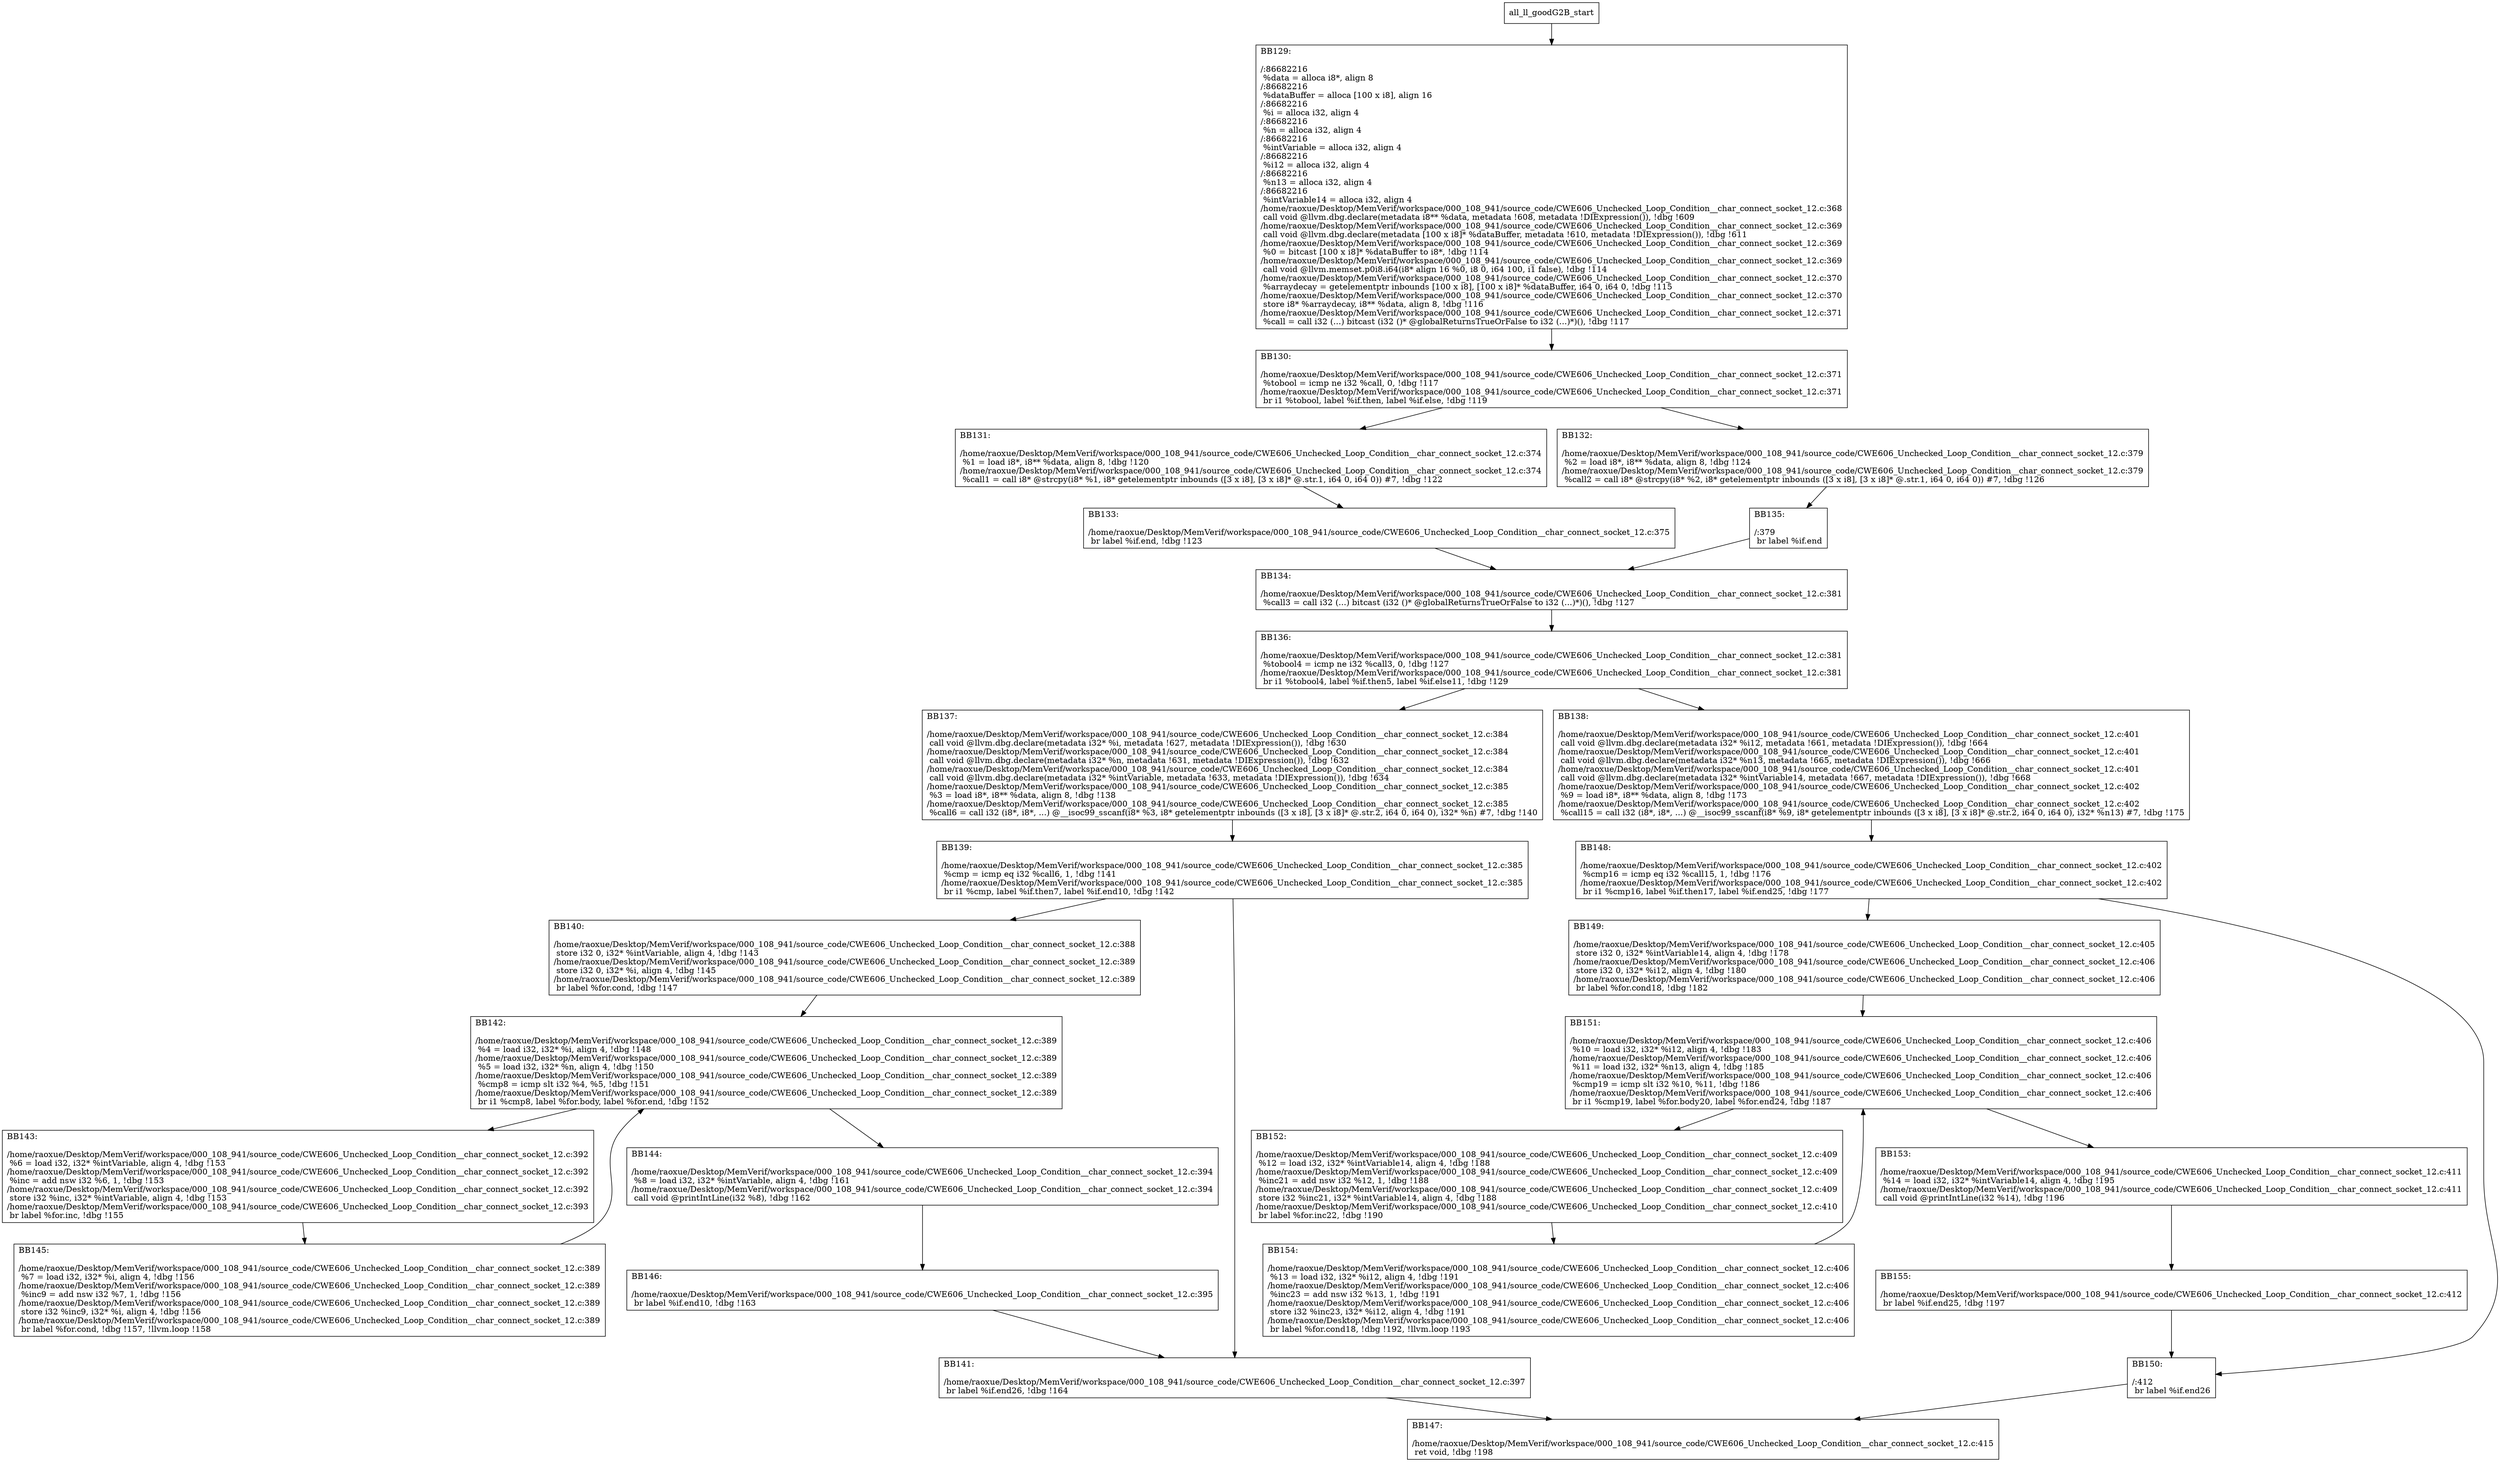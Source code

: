 digraph "CFG for'all_ll_goodG2B' function" {
	BBall_ll_goodG2B_start[shape=record,label="{all_ll_goodG2B_start}"];
	BBall_ll_goodG2B_start-> all_ll_goodG2BBB129;
	all_ll_goodG2BBB129 [shape=record, label="{BB129:\l\l/:86682216\l
  %data = alloca i8*, align 8\l
/:86682216\l
  %dataBuffer = alloca [100 x i8], align 16\l
/:86682216\l
  %i = alloca i32, align 4\l
/:86682216\l
  %n = alloca i32, align 4\l
/:86682216\l
  %intVariable = alloca i32, align 4\l
/:86682216\l
  %i12 = alloca i32, align 4\l
/:86682216\l
  %n13 = alloca i32, align 4\l
/:86682216\l
  %intVariable14 = alloca i32, align 4\l
/home/raoxue/Desktop/MemVerif/workspace/000_108_941/source_code/CWE606_Unchecked_Loop_Condition__char_connect_socket_12.c:368\l
  call void @llvm.dbg.declare(metadata i8** %data, metadata !608, metadata !DIExpression()), !dbg !609\l
/home/raoxue/Desktop/MemVerif/workspace/000_108_941/source_code/CWE606_Unchecked_Loop_Condition__char_connect_socket_12.c:369\l
  call void @llvm.dbg.declare(metadata [100 x i8]* %dataBuffer, metadata !610, metadata !DIExpression()), !dbg !611\l
/home/raoxue/Desktop/MemVerif/workspace/000_108_941/source_code/CWE606_Unchecked_Loop_Condition__char_connect_socket_12.c:369\l
  %0 = bitcast [100 x i8]* %dataBuffer to i8*, !dbg !114\l
/home/raoxue/Desktop/MemVerif/workspace/000_108_941/source_code/CWE606_Unchecked_Loop_Condition__char_connect_socket_12.c:369\l
  call void @llvm.memset.p0i8.i64(i8* align 16 %0, i8 0, i64 100, i1 false), !dbg !114\l
/home/raoxue/Desktop/MemVerif/workspace/000_108_941/source_code/CWE606_Unchecked_Loop_Condition__char_connect_socket_12.c:370\l
  %arraydecay = getelementptr inbounds [100 x i8], [100 x i8]* %dataBuffer, i64 0, i64 0, !dbg !115\l
/home/raoxue/Desktop/MemVerif/workspace/000_108_941/source_code/CWE606_Unchecked_Loop_Condition__char_connect_socket_12.c:370\l
  store i8* %arraydecay, i8** %data, align 8, !dbg !116\l
/home/raoxue/Desktop/MemVerif/workspace/000_108_941/source_code/CWE606_Unchecked_Loop_Condition__char_connect_socket_12.c:371\l
  %call = call i32 (...) bitcast (i32 ()* @globalReturnsTrueOrFalse to i32 (...)*)(), !dbg !117\l
}"];
	all_ll_goodG2BBB129-> all_ll_goodG2BBB130;
	all_ll_goodG2BBB130 [shape=record, label="{BB130:\l\l/home/raoxue/Desktop/MemVerif/workspace/000_108_941/source_code/CWE606_Unchecked_Loop_Condition__char_connect_socket_12.c:371\l
  %tobool = icmp ne i32 %call, 0, !dbg !117\l
/home/raoxue/Desktop/MemVerif/workspace/000_108_941/source_code/CWE606_Unchecked_Loop_Condition__char_connect_socket_12.c:371\l
  br i1 %tobool, label %if.then, label %if.else, !dbg !119\l
}"];
	all_ll_goodG2BBB130-> all_ll_goodG2BBB131;
	all_ll_goodG2BBB130-> all_ll_goodG2BBB132;
	all_ll_goodG2BBB131 [shape=record, label="{BB131:\l\l/home/raoxue/Desktop/MemVerif/workspace/000_108_941/source_code/CWE606_Unchecked_Loop_Condition__char_connect_socket_12.c:374\l
  %1 = load i8*, i8** %data, align 8, !dbg !120\l
/home/raoxue/Desktop/MemVerif/workspace/000_108_941/source_code/CWE606_Unchecked_Loop_Condition__char_connect_socket_12.c:374\l
  %call1 = call i8* @strcpy(i8* %1, i8* getelementptr inbounds ([3 x i8], [3 x i8]* @.str.1, i64 0, i64 0)) #7, !dbg !122\l
}"];
	all_ll_goodG2BBB131-> all_ll_goodG2BBB133;
	all_ll_goodG2BBB133 [shape=record, label="{BB133:\l\l/home/raoxue/Desktop/MemVerif/workspace/000_108_941/source_code/CWE606_Unchecked_Loop_Condition__char_connect_socket_12.c:375\l
  br label %if.end, !dbg !123\l
}"];
	all_ll_goodG2BBB133-> all_ll_goodG2BBB134;
	all_ll_goodG2BBB132 [shape=record, label="{BB132:\l\l/home/raoxue/Desktop/MemVerif/workspace/000_108_941/source_code/CWE606_Unchecked_Loop_Condition__char_connect_socket_12.c:379\l
  %2 = load i8*, i8** %data, align 8, !dbg !124\l
/home/raoxue/Desktop/MemVerif/workspace/000_108_941/source_code/CWE606_Unchecked_Loop_Condition__char_connect_socket_12.c:379\l
  %call2 = call i8* @strcpy(i8* %2, i8* getelementptr inbounds ([3 x i8], [3 x i8]* @.str.1, i64 0, i64 0)) #7, !dbg !126\l
}"];
	all_ll_goodG2BBB132-> all_ll_goodG2BBB135;
	all_ll_goodG2BBB135 [shape=record, label="{BB135:\l\l/:379\l
  br label %if.end\l
}"];
	all_ll_goodG2BBB135-> all_ll_goodG2BBB134;
	all_ll_goodG2BBB134 [shape=record, label="{BB134:\l\l/home/raoxue/Desktop/MemVerif/workspace/000_108_941/source_code/CWE606_Unchecked_Loop_Condition__char_connect_socket_12.c:381\l
  %call3 = call i32 (...) bitcast (i32 ()* @globalReturnsTrueOrFalse to i32 (...)*)(), !dbg !127\l
}"];
	all_ll_goodG2BBB134-> all_ll_goodG2BBB136;
	all_ll_goodG2BBB136 [shape=record, label="{BB136:\l\l/home/raoxue/Desktop/MemVerif/workspace/000_108_941/source_code/CWE606_Unchecked_Loop_Condition__char_connect_socket_12.c:381\l
  %tobool4 = icmp ne i32 %call3, 0, !dbg !127\l
/home/raoxue/Desktop/MemVerif/workspace/000_108_941/source_code/CWE606_Unchecked_Loop_Condition__char_connect_socket_12.c:381\l
  br i1 %tobool4, label %if.then5, label %if.else11, !dbg !129\l
}"];
	all_ll_goodG2BBB136-> all_ll_goodG2BBB137;
	all_ll_goodG2BBB136-> all_ll_goodG2BBB138;
	all_ll_goodG2BBB137 [shape=record, label="{BB137:\l\l/home/raoxue/Desktop/MemVerif/workspace/000_108_941/source_code/CWE606_Unchecked_Loop_Condition__char_connect_socket_12.c:384\l
  call void @llvm.dbg.declare(metadata i32* %i, metadata !627, metadata !DIExpression()), !dbg !630\l
/home/raoxue/Desktop/MemVerif/workspace/000_108_941/source_code/CWE606_Unchecked_Loop_Condition__char_connect_socket_12.c:384\l
  call void @llvm.dbg.declare(metadata i32* %n, metadata !631, metadata !DIExpression()), !dbg !632\l
/home/raoxue/Desktop/MemVerif/workspace/000_108_941/source_code/CWE606_Unchecked_Loop_Condition__char_connect_socket_12.c:384\l
  call void @llvm.dbg.declare(metadata i32* %intVariable, metadata !633, metadata !DIExpression()), !dbg !634\l
/home/raoxue/Desktop/MemVerif/workspace/000_108_941/source_code/CWE606_Unchecked_Loop_Condition__char_connect_socket_12.c:385\l
  %3 = load i8*, i8** %data, align 8, !dbg !138\l
/home/raoxue/Desktop/MemVerif/workspace/000_108_941/source_code/CWE606_Unchecked_Loop_Condition__char_connect_socket_12.c:385\l
  %call6 = call i32 (i8*, i8*, ...) @__isoc99_sscanf(i8* %3, i8* getelementptr inbounds ([3 x i8], [3 x i8]* @.str.2, i64 0, i64 0), i32* %n) #7, !dbg !140\l
}"];
	all_ll_goodG2BBB137-> all_ll_goodG2BBB139;
	all_ll_goodG2BBB139 [shape=record, label="{BB139:\l\l/home/raoxue/Desktop/MemVerif/workspace/000_108_941/source_code/CWE606_Unchecked_Loop_Condition__char_connect_socket_12.c:385\l
  %cmp = icmp eq i32 %call6, 1, !dbg !141\l
/home/raoxue/Desktop/MemVerif/workspace/000_108_941/source_code/CWE606_Unchecked_Loop_Condition__char_connect_socket_12.c:385\l
  br i1 %cmp, label %if.then7, label %if.end10, !dbg !142\l
}"];
	all_ll_goodG2BBB139-> all_ll_goodG2BBB140;
	all_ll_goodG2BBB139-> all_ll_goodG2BBB141;
	all_ll_goodG2BBB140 [shape=record, label="{BB140:\l\l/home/raoxue/Desktop/MemVerif/workspace/000_108_941/source_code/CWE606_Unchecked_Loop_Condition__char_connect_socket_12.c:388\l
  store i32 0, i32* %intVariable, align 4, !dbg !143\l
/home/raoxue/Desktop/MemVerif/workspace/000_108_941/source_code/CWE606_Unchecked_Loop_Condition__char_connect_socket_12.c:389\l
  store i32 0, i32* %i, align 4, !dbg !145\l
/home/raoxue/Desktop/MemVerif/workspace/000_108_941/source_code/CWE606_Unchecked_Loop_Condition__char_connect_socket_12.c:389\l
  br label %for.cond, !dbg !147\l
}"];
	all_ll_goodG2BBB140-> all_ll_goodG2BBB142;
	all_ll_goodG2BBB142 [shape=record, label="{BB142:\l\l/home/raoxue/Desktop/MemVerif/workspace/000_108_941/source_code/CWE606_Unchecked_Loop_Condition__char_connect_socket_12.c:389\l
  %4 = load i32, i32* %i, align 4, !dbg !148\l
/home/raoxue/Desktop/MemVerif/workspace/000_108_941/source_code/CWE606_Unchecked_Loop_Condition__char_connect_socket_12.c:389\l
  %5 = load i32, i32* %n, align 4, !dbg !150\l
/home/raoxue/Desktop/MemVerif/workspace/000_108_941/source_code/CWE606_Unchecked_Loop_Condition__char_connect_socket_12.c:389\l
  %cmp8 = icmp slt i32 %4, %5, !dbg !151\l
/home/raoxue/Desktop/MemVerif/workspace/000_108_941/source_code/CWE606_Unchecked_Loop_Condition__char_connect_socket_12.c:389\l
  br i1 %cmp8, label %for.body, label %for.end, !dbg !152\l
}"];
	all_ll_goodG2BBB142-> all_ll_goodG2BBB143;
	all_ll_goodG2BBB142-> all_ll_goodG2BBB144;
	all_ll_goodG2BBB143 [shape=record, label="{BB143:\l\l/home/raoxue/Desktop/MemVerif/workspace/000_108_941/source_code/CWE606_Unchecked_Loop_Condition__char_connect_socket_12.c:392\l
  %6 = load i32, i32* %intVariable, align 4, !dbg !153\l
/home/raoxue/Desktop/MemVerif/workspace/000_108_941/source_code/CWE606_Unchecked_Loop_Condition__char_connect_socket_12.c:392\l
  %inc = add nsw i32 %6, 1, !dbg !153\l
/home/raoxue/Desktop/MemVerif/workspace/000_108_941/source_code/CWE606_Unchecked_Loop_Condition__char_connect_socket_12.c:392\l
  store i32 %inc, i32* %intVariable, align 4, !dbg !153\l
/home/raoxue/Desktop/MemVerif/workspace/000_108_941/source_code/CWE606_Unchecked_Loop_Condition__char_connect_socket_12.c:393\l
  br label %for.inc, !dbg !155\l
}"];
	all_ll_goodG2BBB143-> all_ll_goodG2BBB145;
	all_ll_goodG2BBB145 [shape=record, label="{BB145:\l\l/home/raoxue/Desktop/MemVerif/workspace/000_108_941/source_code/CWE606_Unchecked_Loop_Condition__char_connect_socket_12.c:389\l
  %7 = load i32, i32* %i, align 4, !dbg !156\l
/home/raoxue/Desktop/MemVerif/workspace/000_108_941/source_code/CWE606_Unchecked_Loop_Condition__char_connect_socket_12.c:389\l
  %inc9 = add nsw i32 %7, 1, !dbg !156\l
/home/raoxue/Desktop/MemVerif/workspace/000_108_941/source_code/CWE606_Unchecked_Loop_Condition__char_connect_socket_12.c:389\l
  store i32 %inc9, i32* %i, align 4, !dbg !156\l
/home/raoxue/Desktop/MemVerif/workspace/000_108_941/source_code/CWE606_Unchecked_Loop_Condition__char_connect_socket_12.c:389\l
  br label %for.cond, !dbg !157, !llvm.loop !158\l
}"];
	all_ll_goodG2BBB145-> all_ll_goodG2BBB142;
	all_ll_goodG2BBB144 [shape=record, label="{BB144:\l\l/home/raoxue/Desktop/MemVerif/workspace/000_108_941/source_code/CWE606_Unchecked_Loop_Condition__char_connect_socket_12.c:394\l
  %8 = load i32, i32* %intVariable, align 4, !dbg !161\l
/home/raoxue/Desktop/MemVerif/workspace/000_108_941/source_code/CWE606_Unchecked_Loop_Condition__char_connect_socket_12.c:394\l
  call void @printIntLine(i32 %8), !dbg !162\l
}"];
	all_ll_goodG2BBB144-> all_ll_goodG2BBB146;
	all_ll_goodG2BBB146 [shape=record, label="{BB146:\l\l/home/raoxue/Desktop/MemVerif/workspace/000_108_941/source_code/CWE606_Unchecked_Loop_Condition__char_connect_socket_12.c:395\l
  br label %if.end10, !dbg !163\l
}"];
	all_ll_goodG2BBB146-> all_ll_goodG2BBB141;
	all_ll_goodG2BBB141 [shape=record, label="{BB141:\l\l/home/raoxue/Desktop/MemVerif/workspace/000_108_941/source_code/CWE606_Unchecked_Loop_Condition__char_connect_socket_12.c:397\l
  br label %if.end26, !dbg !164\l
}"];
	all_ll_goodG2BBB141-> all_ll_goodG2BBB147;
	all_ll_goodG2BBB138 [shape=record, label="{BB138:\l\l/home/raoxue/Desktop/MemVerif/workspace/000_108_941/source_code/CWE606_Unchecked_Loop_Condition__char_connect_socket_12.c:401\l
  call void @llvm.dbg.declare(metadata i32* %i12, metadata !661, metadata !DIExpression()), !dbg !664\l
/home/raoxue/Desktop/MemVerif/workspace/000_108_941/source_code/CWE606_Unchecked_Loop_Condition__char_connect_socket_12.c:401\l
  call void @llvm.dbg.declare(metadata i32* %n13, metadata !665, metadata !DIExpression()), !dbg !666\l
/home/raoxue/Desktop/MemVerif/workspace/000_108_941/source_code/CWE606_Unchecked_Loop_Condition__char_connect_socket_12.c:401\l
  call void @llvm.dbg.declare(metadata i32* %intVariable14, metadata !667, metadata !DIExpression()), !dbg !668\l
/home/raoxue/Desktop/MemVerif/workspace/000_108_941/source_code/CWE606_Unchecked_Loop_Condition__char_connect_socket_12.c:402\l
  %9 = load i8*, i8** %data, align 8, !dbg !173\l
/home/raoxue/Desktop/MemVerif/workspace/000_108_941/source_code/CWE606_Unchecked_Loop_Condition__char_connect_socket_12.c:402\l
  %call15 = call i32 (i8*, i8*, ...) @__isoc99_sscanf(i8* %9, i8* getelementptr inbounds ([3 x i8], [3 x i8]* @.str.2, i64 0, i64 0), i32* %n13) #7, !dbg !175\l
}"];
	all_ll_goodG2BBB138-> all_ll_goodG2BBB148;
	all_ll_goodG2BBB148 [shape=record, label="{BB148:\l\l/home/raoxue/Desktop/MemVerif/workspace/000_108_941/source_code/CWE606_Unchecked_Loop_Condition__char_connect_socket_12.c:402\l
  %cmp16 = icmp eq i32 %call15, 1, !dbg !176\l
/home/raoxue/Desktop/MemVerif/workspace/000_108_941/source_code/CWE606_Unchecked_Loop_Condition__char_connect_socket_12.c:402\l
  br i1 %cmp16, label %if.then17, label %if.end25, !dbg !177\l
}"];
	all_ll_goodG2BBB148-> all_ll_goodG2BBB149;
	all_ll_goodG2BBB148-> all_ll_goodG2BBB150;
	all_ll_goodG2BBB149 [shape=record, label="{BB149:\l\l/home/raoxue/Desktop/MemVerif/workspace/000_108_941/source_code/CWE606_Unchecked_Loop_Condition__char_connect_socket_12.c:405\l
  store i32 0, i32* %intVariable14, align 4, !dbg !178\l
/home/raoxue/Desktop/MemVerif/workspace/000_108_941/source_code/CWE606_Unchecked_Loop_Condition__char_connect_socket_12.c:406\l
  store i32 0, i32* %i12, align 4, !dbg !180\l
/home/raoxue/Desktop/MemVerif/workspace/000_108_941/source_code/CWE606_Unchecked_Loop_Condition__char_connect_socket_12.c:406\l
  br label %for.cond18, !dbg !182\l
}"];
	all_ll_goodG2BBB149-> all_ll_goodG2BBB151;
	all_ll_goodG2BBB151 [shape=record, label="{BB151:\l\l/home/raoxue/Desktop/MemVerif/workspace/000_108_941/source_code/CWE606_Unchecked_Loop_Condition__char_connect_socket_12.c:406\l
  %10 = load i32, i32* %i12, align 4, !dbg !183\l
/home/raoxue/Desktop/MemVerif/workspace/000_108_941/source_code/CWE606_Unchecked_Loop_Condition__char_connect_socket_12.c:406\l
  %11 = load i32, i32* %n13, align 4, !dbg !185\l
/home/raoxue/Desktop/MemVerif/workspace/000_108_941/source_code/CWE606_Unchecked_Loop_Condition__char_connect_socket_12.c:406\l
  %cmp19 = icmp slt i32 %10, %11, !dbg !186\l
/home/raoxue/Desktop/MemVerif/workspace/000_108_941/source_code/CWE606_Unchecked_Loop_Condition__char_connect_socket_12.c:406\l
  br i1 %cmp19, label %for.body20, label %for.end24, !dbg !187\l
}"];
	all_ll_goodG2BBB151-> all_ll_goodG2BBB152;
	all_ll_goodG2BBB151-> all_ll_goodG2BBB153;
	all_ll_goodG2BBB152 [shape=record, label="{BB152:\l\l/home/raoxue/Desktop/MemVerif/workspace/000_108_941/source_code/CWE606_Unchecked_Loop_Condition__char_connect_socket_12.c:409\l
  %12 = load i32, i32* %intVariable14, align 4, !dbg !188\l
/home/raoxue/Desktop/MemVerif/workspace/000_108_941/source_code/CWE606_Unchecked_Loop_Condition__char_connect_socket_12.c:409\l
  %inc21 = add nsw i32 %12, 1, !dbg !188\l
/home/raoxue/Desktop/MemVerif/workspace/000_108_941/source_code/CWE606_Unchecked_Loop_Condition__char_connect_socket_12.c:409\l
  store i32 %inc21, i32* %intVariable14, align 4, !dbg !188\l
/home/raoxue/Desktop/MemVerif/workspace/000_108_941/source_code/CWE606_Unchecked_Loop_Condition__char_connect_socket_12.c:410\l
  br label %for.inc22, !dbg !190\l
}"];
	all_ll_goodG2BBB152-> all_ll_goodG2BBB154;
	all_ll_goodG2BBB154 [shape=record, label="{BB154:\l\l/home/raoxue/Desktop/MemVerif/workspace/000_108_941/source_code/CWE606_Unchecked_Loop_Condition__char_connect_socket_12.c:406\l
  %13 = load i32, i32* %i12, align 4, !dbg !191\l
/home/raoxue/Desktop/MemVerif/workspace/000_108_941/source_code/CWE606_Unchecked_Loop_Condition__char_connect_socket_12.c:406\l
  %inc23 = add nsw i32 %13, 1, !dbg !191\l
/home/raoxue/Desktop/MemVerif/workspace/000_108_941/source_code/CWE606_Unchecked_Loop_Condition__char_connect_socket_12.c:406\l
  store i32 %inc23, i32* %i12, align 4, !dbg !191\l
/home/raoxue/Desktop/MemVerif/workspace/000_108_941/source_code/CWE606_Unchecked_Loop_Condition__char_connect_socket_12.c:406\l
  br label %for.cond18, !dbg !192, !llvm.loop !193\l
}"];
	all_ll_goodG2BBB154-> all_ll_goodG2BBB151;
	all_ll_goodG2BBB153 [shape=record, label="{BB153:\l\l/home/raoxue/Desktop/MemVerif/workspace/000_108_941/source_code/CWE606_Unchecked_Loop_Condition__char_connect_socket_12.c:411\l
  %14 = load i32, i32* %intVariable14, align 4, !dbg !195\l
/home/raoxue/Desktop/MemVerif/workspace/000_108_941/source_code/CWE606_Unchecked_Loop_Condition__char_connect_socket_12.c:411\l
  call void @printIntLine(i32 %14), !dbg !196\l
}"];
	all_ll_goodG2BBB153-> all_ll_goodG2BBB155;
	all_ll_goodG2BBB155 [shape=record, label="{BB155:\l\l/home/raoxue/Desktop/MemVerif/workspace/000_108_941/source_code/CWE606_Unchecked_Loop_Condition__char_connect_socket_12.c:412\l
  br label %if.end25, !dbg !197\l
}"];
	all_ll_goodG2BBB155-> all_ll_goodG2BBB150;
	all_ll_goodG2BBB150 [shape=record, label="{BB150:\l\l/:412\l
  br label %if.end26\l
}"];
	all_ll_goodG2BBB150-> all_ll_goodG2BBB147;
	all_ll_goodG2BBB147 [shape=record, label="{BB147:\l\l/home/raoxue/Desktop/MemVerif/workspace/000_108_941/source_code/CWE606_Unchecked_Loop_Condition__char_connect_socket_12.c:415\l
  ret void, !dbg !198\l
}"];
}

